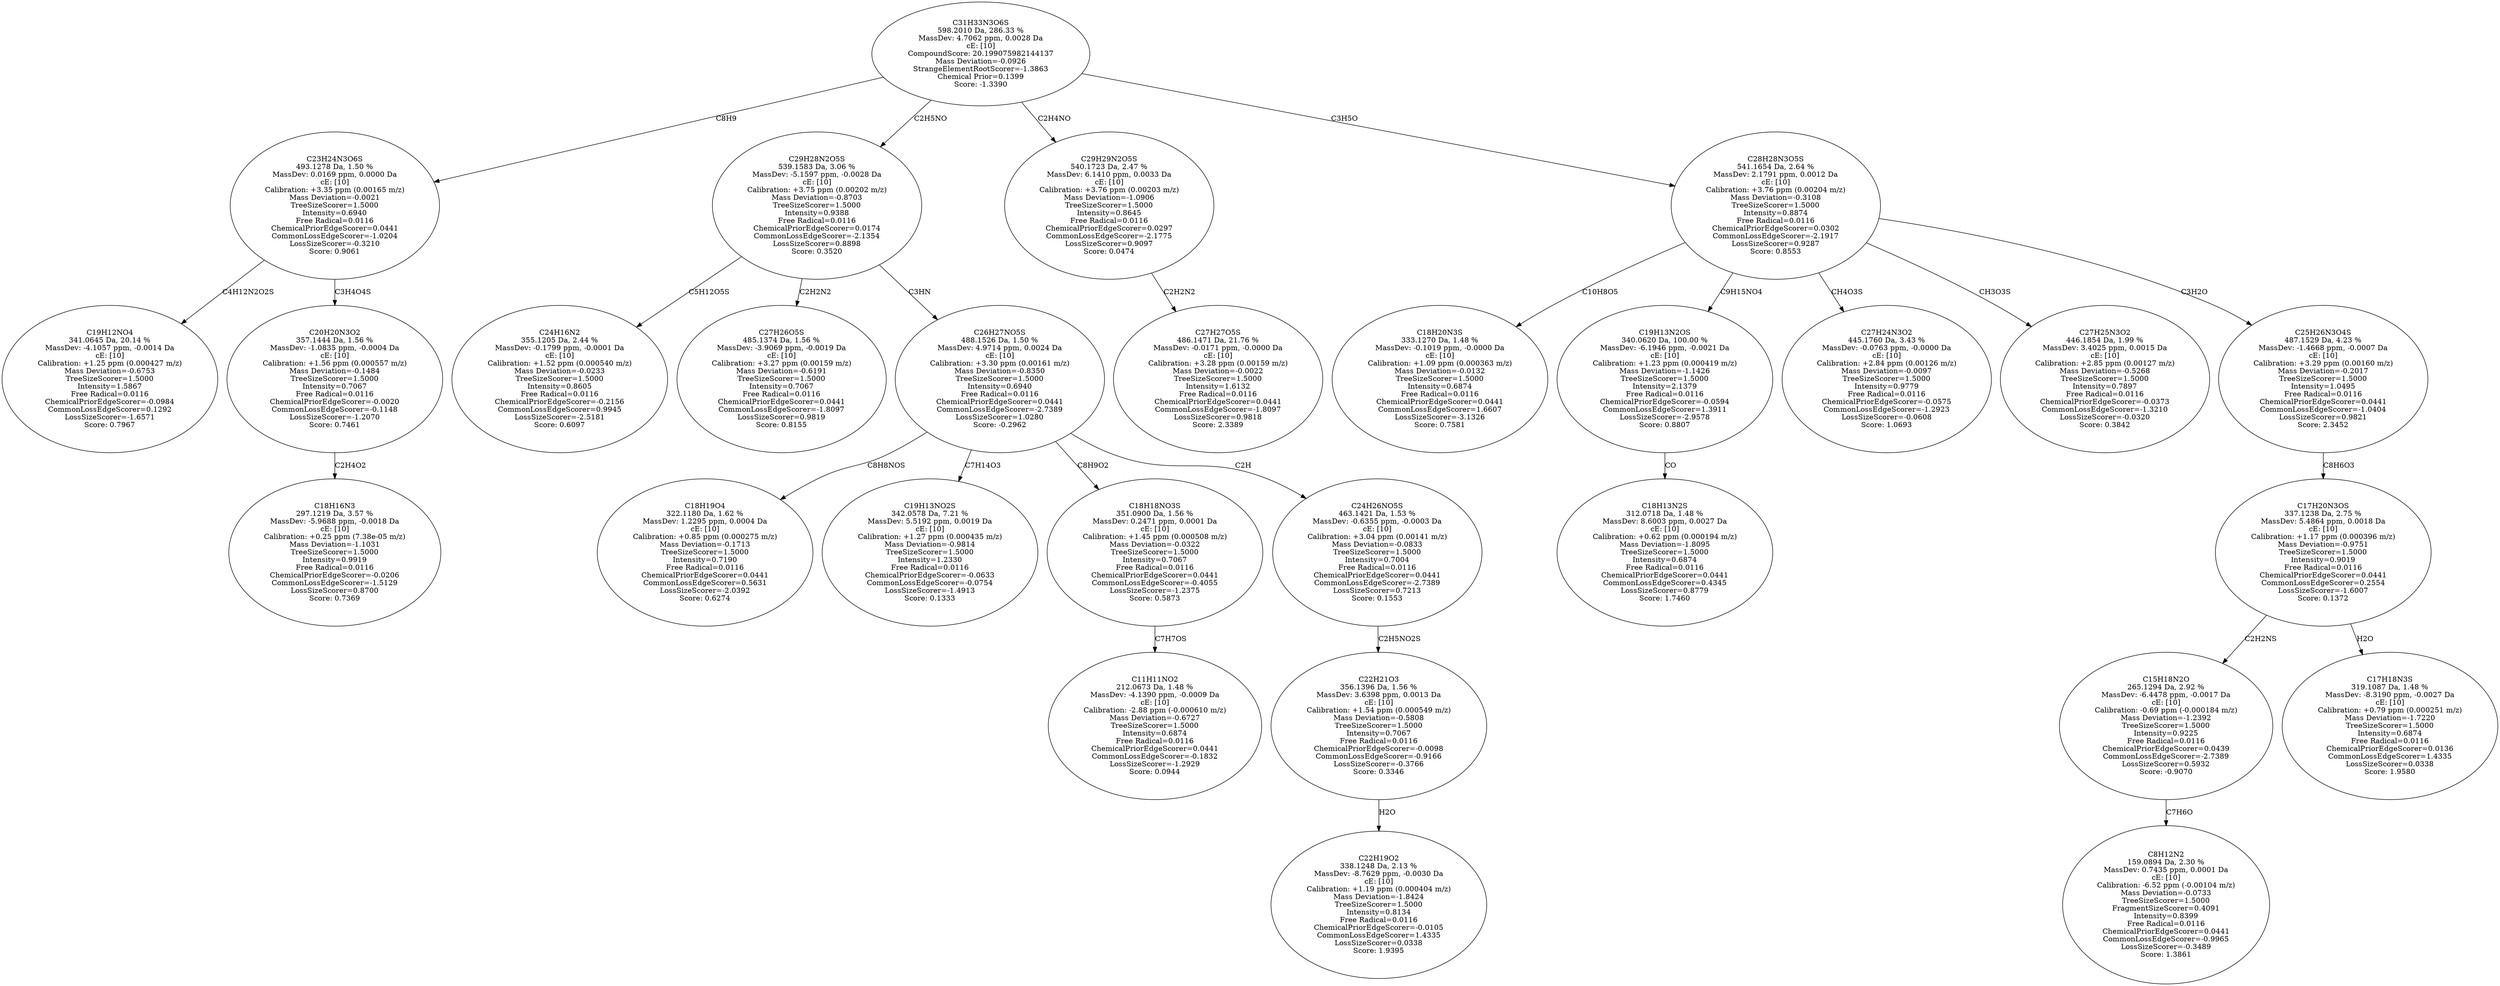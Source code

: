 strict digraph {
v1 [label="C19H12NO4\n341.0645 Da, 20.14 %\nMassDev: -4.1057 ppm, -0.0014 Da\ncE: [10]\nCalibration: +1.25 ppm (0.000427 m/z)\nMass Deviation=-0.6753\nTreeSizeScorer=1.5000\nIntensity=1.5867\nFree Radical=0.0116\nChemicalPriorEdgeScorer=-0.0984\nCommonLossEdgeScorer=0.1292\nLossSizeScorer=-1.6571\nScore: 0.7967"];
v2 [label="C18H16N3\n297.1219 Da, 3.57 %\nMassDev: -5.9688 ppm, -0.0018 Da\ncE: [10]\nCalibration: +0.25 ppm (7.38e-05 m/z)\nMass Deviation=-1.1031\nTreeSizeScorer=1.5000\nIntensity=0.9919\nFree Radical=0.0116\nChemicalPriorEdgeScorer=-0.0206\nCommonLossEdgeScorer=-1.5129\nLossSizeScorer=0.8700\nScore: 0.7369"];
v3 [label="C20H20N3O2\n357.1444 Da, 1.56 %\nMassDev: -1.0835 ppm, -0.0004 Da\ncE: [10]\nCalibration: +1.56 ppm (0.000557 m/z)\nMass Deviation=-0.1484\nTreeSizeScorer=1.5000\nIntensity=0.7067\nFree Radical=0.0116\nChemicalPriorEdgeScorer=-0.0020\nCommonLossEdgeScorer=-0.1148\nLossSizeScorer=-1.2070\nScore: 0.7461"];
v4 [label="C23H24N3O6S\n493.1278 Da, 1.50 %\nMassDev: 0.0169 ppm, 0.0000 Da\ncE: [10]\nCalibration: +3.35 ppm (0.00165 m/z)\nMass Deviation=-0.0021\nTreeSizeScorer=1.5000\nIntensity=0.6940\nFree Radical=0.0116\nChemicalPriorEdgeScorer=0.0441\nCommonLossEdgeScorer=-1.0204\nLossSizeScorer=-0.3210\nScore: 0.9061"];
v5 [label="C24H16N2\n355.1205 Da, 2.44 %\nMassDev: -0.1799 ppm, -0.0001 Da\ncE: [10]\nCalibration: +1.52 ppm (0.000540 m/z)\nMass Deviation=-0.0233\nTreeSizeScorer=1.5000\nIntensity=0.8605\nFree Radical=0.0116\nChemicalPriorEdgeScorer=-0.2156\nCommonLossEdgeScorer=0.9945\nLossSizeScorer=-2.5181\nScore: 0.6097"];
v6 [label="C27H26O5S\n485.1374 Da, 1.56 %\nMassDev: -3.9069 ppm, -0.0019 Da\ncE: [10]\nCalibration: +3.27 ppm (0.00159 m/z)\nMass Deviation=-0.6191\nTreeSizeScorer=1.5000\nIntensity=0.7067\nFree Radical=0.0116\nChemicalPriorEdgeScorer=0.0441\nCommonLossEdgeScorer=-1.8097\nLossSizeScorer=0.9819\nScore: 0.8155"];
v7 [label="C18H19O4\n322.1180 Da, 1.62 %\nMassDev: 1.2295 ppm, 0.0004 Da\ncE: [10]\nCalibration: +0.85 ppm (0.000275 m/z)\nMass Deviation=-0.1713\nTreeSizeScorer=1.5000\nIntensity=0.7190\nFree Radical=0.0116\nChemicalPriorEdgeScorer=0.0441\nCommonLossEdgeScorer=0.5631\nLossSizeScorer=-2.0392\nScore: 0.6274"];
v8 [label="C19H13NO2S\n342.0578 Da, 7.21 %\nMassDev: 5.5192 ppm, 0.0019 Da\ncE: [10]\nCalibration: +1.27 ppm (0.000435 m/z)\nMass Deviation=-0.9814\nTreeSizeScorer=1.5000\nIntensity=1.2330\nFree Radical=0.0116\nChemicalPriorEdgeScorer=-0.0633\nCommonLossEdgeScorer=-0.0754\nLossSizeScorer=-1.4913\nScore: 0.1333"];
v9 [label="C11H11NO2\n212.0673 Da, 1.48 %\nMassDev: -4.1390 ppm, -0.0009 Da\ncE: [10]\nCalibration: -2.88 ppm (-0.000610 m/z)\nMass Deviation=-0.6727\nTreeSizeScorer=1.5000\nIntensity=0.6874\nFree Radical=0.0116\nChemicalPriorEdgeScorer=0.0441\nCommonLossEdgeScorer=-0.1832\nLossSizeScorer=-1.2929\nScore: 0.0944"];
v10 [label="C18H18NO3S\n351.0900 Da, 1.56 %\nMassDev: 0.2471 ppm, 0.0001 Da\ncE: [10]\nCalibration: +1.45 ppm (0.000508 m/z)\nMass Deviation=-0.0322\nTreeSizeScorer=1.5000\nIntensity=0.7067\nFree Radical=0.0116\nChemicalPriorEdgeScorer=0.0441\nCommonLossEdgeScorer=-0.4055\nLossSizeScorer=-1.2375\nScore: 0.5873"];
v11 [label="C22H19O2\n338.1248 Da, 2.13 %\nMassDev: -8.7629 ppm, -0.0030 Da\ncE: [10]\nCalibration: +1.19 ppm (0.000404 m/z)\nMass Deviation=-1.8424\nTreeSizeScorer=1.5000\nIntensity=0.8134\nFree Radical=0.0116\nChemicalPriorEdgeScorer=-0.0105\nCommonLossEdgeScorer=1.4335\nLossSizeScorer=0.0338\nScore: 1.9395"];
v12 [label="C22H21O3\n356.1396 Da, 1.56 %\nMassDev: 3.6398 ppm, 0.0013 Da\ncE: [10]\nCalibration: +1.54 ppm (0.000549 m/z)\nMass Deviation=-0.5808\nTreeSizeScorer=1.5000\nIntensity=0.7067\nFree Radical=0.0116\nChemicalPriorEdgeScorer=-0.0098\nCommonLossEdgeScorer=-0.9166\nLossSizeScorer=-0.3766\nScore: 0.3346"];
v13 [label="C24H26NO5S\n463.1421 Da, 1.53 %\nMassDev: -0.6355 ppm, -0.0003 Da\ncE: [10]\nCalibration: +3.04 ppm (0.00141 m/z)\nMass Deviation=-0.0833\nTreeSizeScorer=1.5000\nIntensity=0.7004\nFree Radical=0.0116\nChemicalPriorEdgeScorer=0.0441\nCommonLossEdgeScorer=-2.7389\nLossSizeScorer=0.7213\nScore: 0.1553"];
v14 [label="C26H27NO5S\n488.1526 Da, 1.50 %\nMassDev: 4.9714 ppm, 0.0024 Da\ncE: [10]\nCalibration: +3.30 ppm (0.00161 m/z)\nMass Deviation=-0.8350\nTreeSizeScorer=1.5000\nIntensity=0.6940\nFree Radical=0.0116\nChemicalPriorEdgeScorer=0.0441\nCommonLossEdgeScorer=-2.7389\nLossSizeScorer=1.0280\nScore: -0.2962"];
v15 [label="C29H28N2O5S\n539.1583 Da, 3.06 %\nMassDev: -5.1597 ppm, -0.0028 Da\ncE: [10]\nCalibration: +3.75 ppm (0.00202 m/z)\nMass Deviation=-0.8703\nTreeSizeScorer=1.5000\nIntensity=0.9388\nFree Radical=0.0116\nChemicalPriorEdgeScorer=0.0174\nCommonLossEdgeScorer=-2.1354\nLossSizeScorer=0.8898\nScore: 0.3520"];
v16 [label="C27H27O5S\n486.1471 Da, 21.76 %\nMassDev: -0.0171 ppm, -0.0000 Da\ncE: [10]\nCalibration: +3.28 ppm (0.00159 m/z)\nMass Deviation=-0.0022\nTreeSizeScorer=1.5000\nIntensity=1.6132\nFree Radical=0.0116\nChemicalPriorEdgeScorer=0.0441\nCommonLossEdgeScorer=-1.8097\nLossSizeScorer=0.9818\nScore: 2.3389"];
v17 [label="C29H29N2O5S\n540.1723 Da, 2.47 %\nMassDev: 6.1410 ppm, 0.0033 Da\ncE: [10]\nCalibration: +3.76 ppm (0.00203 m/z)\nMass Deviation=-1.0906\nTreeSizeScorer=1.5000\nIntensity=0.8645\nFree Radical=0.0116\nChemicalPriorEdgeScorer=0.0297\nCommonLossEdgeScorer=-2.1775\nLossSizeScorer=0.9097\nScore: 0.0474"];
v18 [label="C18H20N3S\n333.1270 Da, 1.48 %\nMassDev: -0.1019 ppm, -0.0000 Da\ncE: [10]\nCalibration: +1.09 ppm (0.000363 m/z)\nMass Deviation=-0.0132\nTreeSizeScorer=1.5000\nIntensity=0.6874\nFree Radical=0.0116\nChemicalPriorEdgeScorer=0.0441\nCommonLossEdgeScorer=1.6607\nLossSizeScorer=-3.1326\nScore: 0.7581"];
v19 [label="C18H13N2S\n312.0718 Da, 1.48 %\nMassDev: 8.6003 ppm, 0.0027 Da\ncE: [10]\nCalibration: +0.62 ppm (0.000194 m/z)\nMass Deviation=-1.8095\nTreeSizeScorer=1.5000\nIntensity=0.6874\nFree Radical=0.0116\nChemicalPriorEdgeScorer=0.0441\nCommonLossEdgeScorer=0.4345\nLossSizeScorer=0.8779\nScore: 1.7460"];
v20 [label="C19H13N2OS\n340.0620 Da, 100.00 %\nMassDev: -6.1946 ppm, -0.0021 Da\ncE: [10]\nCalibration: +1.23 ppm (0.000419 m/z)\nMass Deviation=-1.1426\nTreeSizeScorer=1.5000\nIntensity=2.1379\nFree Radical=0.0116\nChemicalPriorEdgeScorer=-0.0594\nCommonLossEdgeScorer=1.3911\nLossSizeScorer=-2.9578\nScore: 0.8807"];
v21 [label="C27H24N3O2\n445.1760 Da, 3.43 %\nMassDev: -0.0763 ppm, -0.0000 Da\ncE: [10]\nCalibration: +2.84 ppm (0.00126 m/z)\nMass Deviation=-0.0097\nTreeSizeScorer=1.5000\nIntensity=0.9779\nFree Radical=0.0116\nChemicalPriorEdgeScorer=-0.0575\nCommonLossEdgeScorer=-1.2923\nLossSizeScorer=-0.0608\nScore: 1.0693"];
v22 [label="C27H25N3O2\n446.1854 Da, 1.99 %\nMassDev: 3.4025 ppm, 0.0015 Da\ncE: [10]\nCalibration: +2.85 ppm (0.00127 m/z)\nMass Deviation=-0.5268\nTreeSizeScorer=1.5000\nIntensity=0.7897\nFree Radical=0.0116\nChemicalPriorEdgeScorer=-0.0373\nCommonLossEdgeScorer=-1.3210\nLossSizeScorer=-0.0320\nScore: 0.3842"];
v23 [label="C8H12N2\n159.0894 Da, 2.30 %\nMassDev: 0.7435 ppm, 0.0001 Da\ncE: [10]\nCalibration: -6.52 ppm (-0.00104 m/z)\nMass Deviation=-0.0733\nTreeSizeScorer=1.5000\nFragmentSizeScorer=0.4091\nIntensity=0.8399\nFree Radical=0.0116\nChemicalPriorEdgeScorer=0.0441\nCommonLossEdgeScorer=-0.9965\nLossSizeScorer=-0.3489\nScore: 1.3861"];
v24 [label="C15H18N2O\n265.1294 Da, 2.92 %\nMassDev: -6.4478 ppm, -0.0017 Da\ncE: [10]\nCalibration: -0.69 ppm (-0.000184 m/z)\nMass Deviation=-1.2392\nTreeSizeScorer=1.5000\nIntensity=0.9225\nFree Radical=0.0116\nChemicalPriorEdgeScorer=0.0439\nCommonLossEdgeScorer=-2.7389\nLossSizeScorer=0.5932\nScore: -0.9070"];
v25 [label="C17H18N3S\n319.1087 Da, 1.48 %\nMassDev: -8.3190 ppm, -0.0027 Da\ncE: [10]\nCalibration: +0.79 ppm (0.000251 m/z)\nMass Deviation=-1.7220\nTreeSizeScorer=1.5000\nIntensity=0.6874\nFree Radical=0.0116\nChemicalPriorEdgeScorer=0.0136\nCommonLossEdgeScorer=1.4335\nLossSizeScorer=0.0338\nScore: 1.9580"];
v26 [label="C17H20N3OS\n337.1238 Da, 2.75 %\nMassDev: 5.4864 ppm, 0.0018 Da\ncE: [10]\nCalibration: +1.17 ppm (0.000396 m/z)\nMass Deviation=-0.9751\nTreeSizeScorer=1.5000\nIntensity=0.9019\nFree Radical=0.0116\nChemicalPriorEdgeScorer=0.0441\nCommonLossEdgeScorer=0.2554\nLossSizeScorer=-1.6007\nScore: 0.1372"];
v27 [label="C25H26N3O4S\n487.1529 Da, 4.23 %\nMassDev: -1.4668 ppm, -0.0007 Da\ncE: [10]\nCalibration: +3.29 ppm (0.00160 m/z)\nMass Deviation=-0.2017\nTreeSizeScorer=1.5000\nIntensity=1.0495\nFree Radical=0.0116\nChemicalPriorEdgeScorer=0.0441\nCommonLossEdgeScorer=-1.0404\nLossSizeScorer=0.9821\nScore: 2.3452"];
v28 [label="C28H28N3O5S\n541.1654 Da, 2.64 %\nMassDev: 2.1791 ppm, 0.0012 Da\ncE: [10]\nCalibration: +3.76 ppm (0.00204 m/z)\nMass Deviation=-0.3108\nTreeSizeScorer=1.5000\nIntensity=0.8874\nFree Radical=0.0116\nChemicalPriorEdgeScorer=0.0302\nCommonLossEdgeScorer=-2.1917\nLossSizeScorer=0.9287\nScore: 0.8553"];
v29 [label="C31H33N3O6S\n598.2010 Da, 286.33 %\nMassDev: 4.7062 ppm, 0.0028 Da\ncE: [10]\nCompoundScore: 20.199075982144137\nMass Deviation=-0.0926\nStrangeElementRootScorer=-1.3863\nChemical Prior=0.1399\nScore: -1.3390"];
v4 -> v1 [label="C4H12N2O2S"];
v3 -> v2 [label="C2H4O2"];
v4 -> v3 [label="C3H4O4S"];
v29 -> v4 [label="C8H9"];
v15 -> v5 [label="C5H12O5S"];
v15 -> v6 [label="C2H2N2"];
v14 -> v7 [label="C8H8NOS"];
v14 -> v8 [label="C7H14O3"];
v10 -> v9 [label="C7H7OS"];
v14 -> v10 [label="C8H9O2"];
v12 -> v11 [label="H2O"];
v13 -> v12 [label="C2H5NO2S"];
v14 -> v13 [label="C2H"];
v15 -> v14 [label="C3HN"];
v29 -> v15 [label="C2H5NO"];
v17 -> v16 [label="C2H2N2"];
v29 -> v17 [label="C2H4NO"];
v28 -> v18 [label="C10H8O5"];
v20 -> v19 [label="CO"];
v28 -> v20 [label="C9H15NO4"];
v28 -> v21 [label="CH4O3S"];
v28 -> v22 [label="CH3O3S"];
v24 -> v23 [label="C7H6O"];
v26 -> v24 [label="C2H2NS"];
v26 -> v25 [label="H2O"];
v27 -> v26 [label="C8H6O3"];
v28 -> v27 [label="C3H2O"];
v29 -> v28 [label="C3H5O"];
}